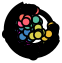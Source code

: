 <?xml version="1.0"?>
<!DOCTYPE ipe SYSTEM "ipe.dtd">
<ipe version="70218">
<ipestyle name="alpha-values">
<opacity name="255" value="1"/>
</ipestyle>
<ipestyle name="paper-size">
<layout paper="1000 1000" origin="0 0" frame="1000 1000"/>
</ipestyle>
<ipestyle name="marks">
<symbol name="mark/disk(sx)" transformations="translations">
<path fill="sym-stroke">
0.6 0 0 0.6 0 0 e
</path>
</symbol>
<symbol name="mark/fdisk(sfx)" transformations="translations">
<group>
<path fill="sym-fill">
0.5 0 0 0.5 0 0 e
</path>
<path fill="sym-stroke" fillrule="eofill">
0.6 0 0 0.6 0 0 e
0.4 0 0 0.4 0 0 e
</path>
</group>
</symbol>
</ipestyle>
<page>
<layer name="alpha"/>
<path layer="alpha" stroke="0" pen="2" opacity="255" stroke-opacity="opaque">
6.69961 0 0 6.69961 0 0 e
</path>
<path stroke="0" pen="2" opacity="255" stroke-opacity="opaque">
-9.54687 -1.71457 m
-10.039 -1.80296 l
</path>
<path stroke="0" pen="2" opacity="255" stroke-opacity="opaque">
-9.54687 -1.71457 m
-10.039 -1.80296 l
</path>
<path stroke="0" pen="2" opacity="255" stroke-opacity="opaque">
-9.54687 -1.71457 m
-10.039 -1.80296 l
</path>
<path stroke="0" pen="2" opacity="255" stroke-opacity="opaque">
-2.37333 6.58497 m
6.99961 0 0 6.99961 0 0 -2.90116 6.37007 a
</path>
<path stroke="0" pen="2" opacity="255" stroke-opacity="opaque">
-2.27161 6.30274 m
-2.37333 6.58497 l
</path>
<path stroke="0" pen="2" opacity="255" stroke-opacity="opaque">
-2.77681 6.09706 m
-2.90116 6.37007 l
</path>
<path stroke="0" pen="2" opacity="255" stroke-opacity="opaque">
-9.54687 -1.71457 m
-10.039 -1.80296 l
</path>
<path stroke="0" pen="2" opacity="255" stroke-opacity="opaque">
-9.54687 -1.71457 m
-10.039 -1.80296 l
</path>
<path stroke="0" pen="2" opacity="255" stroke-opacity="opaque">
-9.54687 -1.71457 m
-10.039 -1.80296 l
</path>
<path stroke="0" pen="2" opacity="255" stroke-opacity="opaque">
-9.54687 -1.71457 m
-10.039 -1.80296 l
</path>
<path stroke="0" pen="2" opacity="255" stroke-opacity="opaque">
-0.804587 6.95321 m
6.99961 0 0 6.99961 0 0 -1.82357 6.75789 a
</path>
<path stroke="0" pen="2" opacity="255" stroke-opacity="opaque">
-1.74542 6.46825 m
-1.82357 6.75789 l
</path>
<path stroke="0" pen="2" opacity="255" stroke-opacity="opaque">
-0.770103 6.6552 m
-0.804587 6.95321 l
</path>
<path stroke="0" pen="2" opacity="255" stroke-opacity="opaque">
-9.54687 -1.71457 m
-10.039 -1.80296 l
</path>
<path stroke="0" pen="2" opacity="255" stroke-opacity="opaque">
0.757669 7.26018 m
7.29961 0 0 7.29961 0 0 -1.37418 7.1691 a
</path>
<path stroke="0" pen="2" opacity="255" stroke-opacity="opaque">
0.695391 6.66342 m
0.757669 7.26018 l
</path>
<path stroke="0" pen="2" opacity="255" stroke-opacity="opaque">
-1.3177 6.87446 m
-1.37418 7.1691 l
</path>
<path stroke="0" pen="2" opacity="255" stroke-opacity="opaque">
-9.54687 -1.71457 m
-10.039 -1.80296 l
</path>
<path stroke="0" pen="2" opacity="255" stroke-opacity="opaque">
-0.324408 7.59268 m
7.59961 0 0 7.59961 0 0 -2.86568 7.0386 a
</path>
<path stroke="0" pen="2" opacity="255" stroke-opacity="opaque">
-2.63943 6.4829 m
-2.86568 7.0386 l
</path>
<path stroke="0" pen="2" opacity="255" stroke-opacity="opaque">
-0.311602 7.29296 m
-0.324408 7.59268 l
</path>
<path stroke="0" pen="2" opacity="255" stroke-opacity="opaque">
-9.54687 -1.71457 m
-10.039 -1.80296 l
</path>
<path stroke="0" pen="2" opacity="255" stroke-opacity="opaque">
-1.68283 7.71828 m
7.89961 0 0 7.89961 0 0 -3.83823 6.90448 a
</path>
<path stroke="0" pen="2" opacity="255" stroke-opacity="opaque">
-3.25518 5.85565 m
-3.83823 6.90448 l
</path>
<path stroke="0" pen="2" opacity="255" stroke-opacity="opaque">
-1.61893 7.42517 m
-1.68283 7.71828 l
</path>
<path stroke="0" pen="2" opacity="255" stroke-opacity="opaque">
-9.54687 -1.71457 m
-10.039 -1.80296 l
</path>
<path stroke="0" pen="2" opacity="255" stroke-opacity="opaque">
-9.54687 -1.71457 m
-10.039 -1.80296 l
</path>
<path stroke="0" pen="2" opacity="255" stroke-opacity="opaque">
-9.54687 -1.71457 m
-10.039 -1.80296 l
</path>
<path stroke="0" pen="2" opacity="255" stroke-opacity="opaque">
-9.54687 -1.71457 m
-10.039 -1.80296 l
</path>
<path stroke="0" pen="2" opacity="255" stroke-opacity="opaque">
-9.54687 -1.71457 m
-10.039 -1.80296 l
</path>
<path stroke="0" pen="2" opacity="255" stroke-opacity="opaque">
6.82635 -1.54776 m
6.99961 0 0 6.99961 0 0 6.95838 -0.758613 a
</path>
<path stroke="0" pen="2" opacity="255" stroke-opacity="opaque">
6.53377 -1.48142 m
6.82635 -1.54776 l
</path>
<path stroke="0" pen="2" opacity="255" stroke-opacity="opaque">
6.66015 -0.726099 m
6.95838 -0.758613 l
</path>
<path stroke="0" pen="2" opacity="255" stroke-opacity="opaque">
-9.54687 -1.71457 m
-10.039 -1.80296 l
</path>
<path stroke="0" pen="2" opacity="255" stroke-opacity="opaque">
7.19953 -1.20458 m
7.29961 0 0 7.29961 0 0 7.29772 0.165936 a
</path>
<path stroke="0" pen="2" opacity="255" stroke-opacity="opaque">
6.69788 0.152297 m
7.29772 0.165936 l
</path>
<path stroke="0" pen="2" opacity="255" stroke-opacity="opaque">
6.90365 -1.15507 m
7.19953 -1.20458 l
</path>
<path stroke="0" pen="2" opacity="255" stroke-opacity="opaque">
-9.54687 -1.71457 m
-10.039 -1.80296 l
</path>
<path stroke="0" pen="2" opacity="255" stroke-opacity="opaque">
7.58018 -0.543075 m
7.59961 0 0 7.59961 0 0 7.45688 1.46597 a
</path>
<path stroke="0" pen="2" opacity="255" stroke-opacity="opaque">
6.57378 1.29236 m
7.45688 1.46597 l
</path>
<path stroke="0" pen="2" opacity="255" stroke-opacity="opaque">
7.28095 -0.521637 m
7.58018 -0.543075 l
</path>
<path stroke="0" pen="2" opacity="255" stroke-opacity="opaque">
-9.54687 -1.71457 m
-10.039 -1.80296 l
</path>
<path stroke="0" pen="2" opacity="255" stroke-opacity="opaque">
-9.54687 -1.71457 m
-10.039 -1.80296 l
</path>
<path stroke="0" pen="2" opacity="255" stroke-opacity="opaque">
-9.54687 -1.71457 m
-10.039 -1.80296 l
</path>
<path stroke="0" pen="2" opacity="255" stroke-opacity="opaque">
-9.54687 -1.71457 m
-10.039 -1.80296 l
</path>
<path stroke="0" pen="2" opacity="255" stroke-opacity="opaque">
1.93461 -6.72695 m
6.99961 0 0 6.99961 0 0 3.10402 -6.27372 a
</path>
<path stroke="0" pen="2" opacity="255" stroke-opacity="opaque">
2.97099 -6.00483 m
3.10402 -6.27372 l
</path>
<path stroke="0" pen="2" opacity="255" stroke-opacity="opaque">
1.85169 -6.43864 m
1.93461 -6.72695 l
</path>
<path stroke="0" pen="2" opacity="255" stroke-opacity="opaque">
-9.54687 -1.71457 m
-10.039 -1.80296 l
</path>
<path stroke="0" pen="2" opacity="255" stroke-opacity="opaque">
2.6379 -6.80631 m
7.29961 0 0 7.29961 0 0 4.20769 -5.96487 a
</path>
<path stroke="0" pen="2" opacity="255" stroke-opacity="opaque">
3.86183 -5.47458 m
4.20769 -5.96487 l
</path>
<path stroke="0" pen="2" opacity="255" stroke-opacity="opaque">
2.52949 -6.52658 m
2.6379 -6.80631 l
</path>
<path stroke="0" pen="2" opacity="255" stroke-opacity="opaque">
-9.54687 -1.71457 m
-10.039 -1.80296 l
</path>
<path stroke="0" pen="2" opacity="255" stroke-opacity="opaque">
-9.54687 -1.71457 m
-10.039 -1.80296 l
</path>
<path stroke="0" pen="2" opacity="255" stroke-opacity="opaque">
-9.54687 -1.71457 m
-10.039 -1.80296 l
</path>
<path stroke="0" pen="2" opacity="255" stroke-opacity="opaque">
6.30303 -3.04407 m
6.99961 0 0 6.99961 0 0 6.62521 -2.25858 a
</path>
<path stroke="0" pen="2" opacity="255" stroke-opacity="opaque">
6.34125 -2.16178 m
6.62521 -2.25858 l
</path>
<path stroke="0" pen="2" opacity="255" stroke-opacity="opaque">
6.03288 -2.91361 m
6.30303 -3.04407 l
</path>
<path stroke="0" pen="2" opacity="255" stroke-opacity="opaque">
-9.54687 -1.71457 m
-10.039 -1.80296 l
</path>
<path stroke="0" pen="2" opacity="255" stroke-opacity="opaque">
-9.54687 -1.71457 m
-10.039 -1.80296 l
</path>
<path stroke="0" pen="2" opacity="255" stroke-opacity="opaque">
6.02142 -4.12635 m
7.29961 0 0 7.29961 0 0 6.7536 -2.77006 a
</path>
<path stroke="0" pen="2" opacity="255" stroke-opacity="opaque">
6.47604 -2.65621 m
6.7536 -2.77006 l
</path>
<path stroke="0" pen="2" opacity="255" stroke-opacity="opaque">
5.52648 -3.78718 m
6.02142 -4.12635 l
</path>
<path stroke="0" pen="2" opacity="255" stroke-opacity="opaque">
-9.54687 -1.71457 m
-10.039 -1.80296 l
</path>
<path stroke="0" pen="2" opacity="255" stroke-opacity="opaque">
-9.54687 -1.71457 m
-10.039 -1.80296 l
</path>
<path stroke="0" pen="2" opacity="255" stroke-opacity="opaque">
5.45094 -5.29541 m
7.59961 0 0 7.59961 0 0 6.6874 -3.6101 a
</path>
<path stroke="0" pen="2" opacity="255" stroke-opacity="opaque">
6.42341 -3.46758 m
6.6874 -3.6101 l
</path>
<path stroke="0" pen="2" opacity="255" stroke-opacity="opaque">
4.8054 -4.66829 m
5.45094 -5.29541 l
</path>
<path stroke="0" pen="2" opacity="255" stroke-opacity="opaque">
-9.54687 -1.71457 m
-10.039 -1.80296 l
</path>
<path stroke="0" pen="2" opacity="255" stroke-opacity="opaque">
3.73201 -6.96247 m
7.89961 0 0 7.89961 0 0 6.36927 -4.67293 a
</path>
<path stroke="0" pen="2" opacity="255" stroke-opacity="opaque">
3.44855 -6.43365 m
3.73201 -6.96247 l
</path>
<path stroke="0" pen="2" opacity="255" stroke-opacity="opaque">
6.12739 -4.49546 m
6.36927 -4.67293 l
</path>
<path stroke="0" pen="2" opacity="255" stroke-opacity="opaque">
-9.54687 -1.71457 m
-10.039 -1.80296 l
</path>
<path stroke="0" pen="2" opacity="255" stroke-opacity="opaque">
5.37542 -6.1918 m
8.19961 0 0 8.19961 0 0 8.18421 0.502304 a
</path>
<path stroke="0" pen="2" opacity="255" stroke-opacity="opaque">
7.58534 0.465549 m
8.18421 0.502304 l
</path>
<path stroke="0" pen="2" opacity="255" stroke-opacity="opaque">
5.17875 -5.96526 m
5.37542 -6.1918 l
</path>
<path stroke="0" pen="2" opacity="255" stroke-opacity="opaque">
-9.54687 -1.71457 m
-10.039 -1.80296 l
</path>
<path stroke="0" pen="2" opacity="255" stroke-opacity="opaque">
-9.54687 -1.71457 m
-10.039 -1.80296 l
</path>
<path stroke="0" pen="2" opacity="255" stroke-opacity="opaque">
-9.54687 -1.71457 m
-10.039 -1.80296 l
</path>
<path stroke="0" pen="2" opacity="255" stroke-opacity="opaque">
-6.27472 3.10201 m
6.99961 0 0 6.99961 0 0 -6.55309 2.46 a
</path>
<path stroke="0" pen="2" opacity="255" stroke-opacity="opaque">
-6.00579 2.96906 m
-6.27472 3.10201 l
</path>
<path stroke="0" pen="2" opacity="255" stroke-opacity="opaque">
-6.27222 2.35457 m
-6.55309 2.46 l
</path>
<path stroke="0" pen="2" opacity="255" stroke-opacity="opaque">
-9.54687 -1.71457 m
-10.039 -1.80296 l
</path>
<path stroke="0" pen="2" opacity="255" stroke-opacity="opaque">
-9.54687 -1.71457 m
-10.039 -1.80296 l
</path>
<path stroke="0" pen="2" opacity="255" stroke-opacity="opaque">
-9.54687 -1.71457 m
-10.039 -1.80296 l
</path>
<path stroke="0" pen="2" opacity="255" stroke-opacity="opaque">
-3.86698 5.83447 m
6.99961 0 0 6.99961 0 0 -4.33221 5.49787 a
</path>
<path stroke="0" pen="2" opacity="255" stroke-opacity="opaque">
-4.14653 5.26223 m
-4.33221 5.49787 l
</path>
<path stroke="0" pen="2" opacity="255" stroke-opacity="opaque">
-3.70124 5.58441 m
-3.86698 5.83447 l
</path>
<path stroke="0" pen="2" opacity="255" stroke-opacity="opaque">
-9.54687 -1.71457 m
-10.039 -1.80296 l
</path>
<path stroke="0" pen="2" opacity="255" stroke-opacity="opaque">
-9.54687 -1.71457 m
-10.039 -1.80296 l
</path>
<path stroke="0" pen="2" opacity="255" stroke-opacity="opaque">
-9.54687 -1.71457 m
-10.039 -1.80296 l
</path>
<path stroke="0" pen="2" opacity="255" stroke-opacity="opaque">
-9.54687 -1.71457 m
-10.039 -1.80296 l
</path>
<path stroke="0" pen="2" opacity="255" stroke-opacity="opaque">
-4.79344 5.10073 m
6.99961 0 0 6.99961 0 0 -5.22601 4.65654 a
</path>
<path stroke="0" pen="2" opacity="255" stroke-opacity="opaque">
-4.588 4.88212 m
-4.79344 5.10073 l
</path>
<path stroke="0" pen="2" opacity="255" stroke-opacity="opaque">
-5.00202 4.45696 m
-5.22601 4.65654 l
</path>
<path stroke="0" pen="2" opacity="255" stroke-opacity="opaque">
-9.54687 -1.71457 m
-10.039 -1.80296 l
</path>
<path stroke="0" pen="2" opacity="255" stroke-opacity="opaque">
-9.54687 -1.71457 m
-10.039 -1.80296 l
</path>
<path stroke="0" pen="2" opacity="255" stroke-opacity="opaque">
-5.22957 5.09273 m
7.29961 0 0 7.29961 0 0 -5.85824 4.35492 a
</path>
<path stroke="0" pen="2" opacity="255" stroke-opacity="opaque">
-5.01465 4.88343 m
-5.22957 5.09273 l
</path>
<path stroke="0" pen="2" opacity="255" stroke-opacity="opaque">
-5.37671 3.99696 m
-5.85824 4.35492 l
</path>
<path stroke="0" pen="2" opacity="255" stroke-opacity="opaque">
-9.54687 -1.71457 m
-10.039 -1.80296 l
</path>
<path stroke="0" pen="2" opacity="255" stroke-opacity="opaque">
-5.78451 4.92884 m
7.59961 0 0 7.59961 0 0 -6.48175 3.9675 a
</path>
<path stroke="0" pen="2" opacity="255" stroke-opacity="opaque">
-5.71413 3.49764 m
-6.48175 3.9675 l
</path>
<path stroke="0" pen="2" opacity="255" stroke-opacity="opaque">
-5.55616 4.73427 m
-5.78451 4.92884 l
</path>
<path stroke="0" pen="2" opacity="255" stroke-opacity="opaque">
-9.54687 -1.71457 m
-10.039 -1.80296 l
</path>
<path stroke="0" pen="2" opacity="255" stroke-opacity="opaque">
-4.63061 6.4001 m
7.89961 0 0 7.89961 0 0 -6.39479 4.63795 a
</path>
<path stroke="0" pen="2" opacity="255" stroke-opacity="opaque">
-4.10305 5.67094 m
-4.63061 6.4001 l
</path>
<path stroke="0" pen="2" opacity="255" stroke-opacity="opaque">
-6.15194 4.46181 m
-6.39479 4.63795 l
</path>
<path stroke="0" pen="2" opacity="255" stroke-opacity="opaque">
-9.54687 -1.71457 m
-10.039 -1.80296 l
</path>
<path stroke="0" pen="2" opacity="255" stroke-opacity="opaque">
-5.79468 5.80132 m
8.19961 0 0 8.19961 0 0 -7.52289 3.26185 a
</path>
<path stroke="0" pen="2" opacity="255" stroke-opacity="opaque">
-6.42193 2.78449 m
-7.52289 3.26185 l
</path>
<path stroke="0" pen="2" opacity="255" stroke-opacity="opaque">
-5.58266 5.58907 m
-5.79468 5.80132 l
</path>
<path stroke="0" pen="2" opacity="255" stroke-opacity="opaque">
-9.54687 -1.71457 m
-10.039 -1.80296 l
</path>
<path stroke="0" pen="2" opacity="255" stroke-opacity="opaque">
-9.54687 -1.71457 m
-10.039 -1.80296 l
</path>
<path stroke="0" pen="2" opacity="255" stroke-opacity="opaque">
-9.54687 -1.71457 m
-10.039 -1.80296 l
</path>
<path stroke="0" pen="2" opacity="255" stroke-opacity="opaque">
-6.77866 1.74478 m
6.99961 0 0 6.99961 0 0 -6.92401 -1.02594 a
</path>
<path stroke="0" pen="2" opacity="255" stroke-opacity="opaque">
-6.62725 -0.981973 m
-6.92401 -1.02594 l
</path>
<path stroke="0" pen="2" opacity="255" stroke-opacity="opaque">
-6.48813 1.67 m
-6.77866 1.74478 l
</path>
<path stroke="0" pen="2" opacity="255" stroke-opacity="opaque">
-9.54687 -1.71457 m
-10.039 -1.80296 l
</path>
<path stroke="0" pen="2" opacity="255" stroke-opacity="opaque">
-7.02678 4.78202 m
8.49961 0 0 8.49961 0 0 -8.48794 0.445274 a
</path>
<path stroke="0" pen="2" opacity="255" stroke-opacity="opaque">
-6.77876 4.61324 m
-7.02678 4.78202 l
</path>
<path stroke="0" pen="2" opacity="255" stroke-opacity="opaque">
-6.99 0.366693 m
-8.48794 0.445274 l
</path>
<path stroke="0" pen="2" opacity="255" stroke-opacity="opaque">
-9.54687 -1.71457 m
-10.039 -1.80296 l
</path>
<path stroke="0" pen="2" opacity="255" stroke-opacity="opaque">
-9.54687 -1.71457 m
-10.039 -1.80296 l
</path>
<path stroke="0" pen="2" opacity="255" stroke-opacity="opaque">
-9.54687 -1.71457 m
-10.039 -1.80296 l
</path>
<path stroke="0" pen="2" opacity="255" stroke-opacity="opaque">
-6.63058 -2.24276 m
6.99961 0 0 6.99961 0 0 -6.48496 -2.63436 a
</path>
<path stroke="0" pen="2" opacity="255" stroke-opacity="opaque">
-6.20702 -2.52145 m
-6.48496 -2.63436 l
</path>
<path stroke="0" pen="2" opacity="255" stroke-opacity="opaque">
-6.3464 -2.14663 m
-6.63058 -2.24276 l
</path>
<path stroke="0" pen="2" opacity="255" stroke-opacity="opaque">
-9.54687 -1.71457 m
-10.039 -1.80296 l
</path>
<path stroke="0" pen="2" opacity="255" stroke-opacity="opaque">
-9.54687 -1.71457 m
-10.039 -1.80296 l
</path>
<path stroke="0" pen="2" opacity="255" stroke-opacity="opaque">
-7.04198 -1.92221 m
7.29961 0 0 7.29961 0 0 -6.84188 -2.54421 a
</path>
<path stroke="0" pen="2" opacity="255" stroke-opacity="opaque">
-6.56069 -2.43964 m
-6.84188 -2.54421 l
</path>
<path stroke="0" pen="2" opacity="255" stroke-opacity="opaque">
-6.46315 -1.76421 m
-7.04198 -1.92221 l
</path>
<path stroke="0" pen="2" opacity="255" stroke-opacity="opaque">
-9.54687 -1.71457 m
-10.039 -1.80296 l
</path>
<path stroke="0" pen="2" opacity="255" stroke-opacity="opaque">
-9.54687 -1.71457 m
-10.039 -1.80296 l
</path>
<path stroke="0" pen="2" opacity="255" stroke-opacity="opaque">
-7.43771 -1.56031 m
7.59961 0 0 7.59961 0 0 -7.23448 -2.32732 a
</path>
<path stroke="0" pen="2" opacity="255" stroke-opacity="opaque">
-6.94889 -2.23545 m
-7.23448 -2.32732 l
</path>
<path stroke="0" pen="2" opacity="255" stroke-opacity="opaque">
-6.55688 -1.37553 m
-7.43771 -1.56031 l
</path>
<path stroke="0" pen="2" opacity="255" stroke-opacity="opaque">
-9.54687 -1.71457 m
-10.039 -1.80296 l
</path>
<path stroke="0" pen="2" opacity="255" stroke-opacity="opaque">
-9.54687 -1.71457 m
-10.039 -1.80296 l
</path>
<path stroke="0" pen="2" opacity="255" stroke-opacity="opaque">
-9.54687 -1.71457 m
-10.039 -1.80296 l
</path>
<path stroke="0" pen="2" opacity="255" stroke-opacity="opaque">
-5.6778 -4.09354 m
6.99961 0 0 6.99961 0 0 -5.42345 -4.42501 a
</path>
<path stroke="0" pen="2" opacity="255" stroke-opacity="opaque">
-5.19101 -4.23535 m
-5.42345 -4.42501 l
</path>
<path stroke="0" pen="2" opacity="255" stroke-opacity="opaque">
-5.43446 -3.91809 m
-5.6778 -4.09354 l
</path>
<path stroke="0" pen="2" opacity="255" stroke-opacity="opaque">
-9.54687 -1.71457 m
-10.039 -1.80296 l
</path>
<path stroke="0" pen="2" opacity="255" stroke-opacity="opaque">
-9.54687 -1.71457 m
-10.039 -1.80296 l
</path>
<path stroke="0" pen="2" opacity="255" stroke-opacity="opaque">
-9.54687 -1.71457 m
-10.039 -1.80296 l
</path>
<path stroke="0" pen="2" opacity="255" stroke-opacity="opaque">
-6.12499 -3.38808 m
6.99961 0 0 6.99961 0 0 -5.91193 -3.74749 a
</path>
<path stroke="0" pen="2" opacity="255" stroke-opacity="opaque">
-5.65854 -3.58687 m
-5.91193 -3.74749 l
</path>
<path stroke="0" pen="2" opacity="255" stroke-opacity="opaque">
-5.86247 -3.24287 m
-6.12499 -3.38808 l
</path>
<path stroke="0" pen="2" opacity="255" stroke-opacity="opaque">
-9.54687 -1.71457 m
-10.039 -1.80296 l
</path>
<path stroke="0" pen="2" opacity="255" stroke-opacity="opaque">
-9.54687 -1.71457 m
-10.039 -1.80296 l
</path>
<path stroke="0" pen="2" opacity="255" stroke-opacity="opaque">
-6.58694 -3.14588 m
7.29961 0 0 7.29961 0 0 -6.2792 -3.72235 a
</path>
<path stroke="0" pen="2" opacity="255" stroke-opacity="opaque">
-6.02114 -3.56937 m
-6.2792 -3.72235 l
</path>
<path stroke="0" pen="2" opacity="255" stroke-opacity="opaque">
-6.04552 -2.8873 m
-6.58694 -3.14588 l
</path>
<path stroke="0" pen="2" opacity="255" stroke-opacity="opaque">
-9.54687 -1.71457 m
-10.039 -1.80296 l
</path>
<path stroke="0" pen="2" opacity="255" stroke-opacity="opaque">
-6.70418 -3.57884 m
7.59961 0 0 7.59961 0 0 -6.02911 -4.62644 a
</path>
<path stroke="0" pen="2" opacity="255" stroke-opacity="opaque">
-5.5531 -4.26117 m
-6.02911 -4.62644 l
</path>
<path stroke="0" pen="2" opacity="255" stroke-opacity="opaque">
-6.43952 -3.43756 m
-6.70418 -3.57884 l
</path>
<path stroke="0" pen="2" opacity="255" stroke-opacity="opaque">
-9.54687 -1.71457 m
-10.039 -1.80296 l
</path>
<path stroke="0" pen="2" opacity="255" stroke-opacity="opaque">
-7.6361 -2.02331 m
7.89961 0 0 7.89961 0 0 -6.64033 -4.279 a
</path>
<path stroke="0" pen="2" opacity="255" stroke-opacity="opaque">
-7.34611 -1.94647 m
-7.6361 -2.02331 l
</path>
<path stroke="0" pen="2" opacity="255" stroke-opacity="opaque">
-6.38815 -4.1165 m
-6.64033 -4.279 l
</path>
<path stroke="0" pen="2" opacity="255" stroke-opacity="opaque">
-9.54687 -1.71457 m
-10.039 -1.80296 l
</path>
<path stroke="0" pen="2" opacity="255" stroke-opacity="opaque">
-9.54687 -1.71457 m
-10.039 -1.80296 l
</path>
<path stroke="0" pen="2" opacity="255" stroke-opacity="opaque">
-9.54687 -1.71457 m
-10.039 -1.80296 l
</path>
<path stroke="0" pen="2" opacity="255" stroke-opacity="opaque">
-5.1498 -4.74068 m
6.99961 0 0 6.99961 0 0 -4.85776 -5.03952 a
</path>
<path stroke="0" pen="2" opacity="255" stroke-opacity="opaque">
-4.92908 -4.5375 m
-5.1498 -4.74068 l
</path>
<path stroke="0" pen="2" opacity="255" stroke-opacity="opaque">
-4.64955 -4.82353 m
-4.85776 -5.03952 l
</path>
<path stroke="0" pen="2" opacity="255" stroke-opacity="opaque">
-9.54687 -1.71457 m
-10.039 -1.80296 l
</path>
<path stroke="0" pen="2" opacity="255" stroke-opacity="opaque">
-9.54687 -1.71457 m
-10.039 -1.80296 l
</path>
<path stroke="0" pen="2" opacity="255" stroke-opacity="opaque">
-9.54687 -1.71457 m
-10.039 -1.80296 l
</path>
<path stroke="0" pen="2" opacity="255" stroke-opacity="opaque">
-9.54687 -1.71457 m
-10.039 -1.80296 l
</path>
<path stroke="0" pen="2" opacity="255" stroke-opacity="opaque">
-3.52743 -6.04581 m
6.99961 0 0 6.99961 0 0 -3.16027 -6.24558 a
</path>
<path stroke="0" pen="2" opacity="255" stroke-opacity="opaque">
-3.02482 -5.9779 m
-3.16027 -6.24558 l
</path>
<path stroke="0" pen="2" opacity="255" stroke-opacity="opaque">
-3.37625 -5.78669 m
-3.52743 -6.04581 l
</path>
<path stroke="0" pen="2" opacity="255" stroke-opacity="opaque">
-9.54687 -1.71457 m
-10.039 -1.80296 l
</path>
<path stroke="0" pen="2" opacity="255" stroke-opacity="opaque">
-4.04838 -6.07412 m
7.29961 0 0 7.29961 0 0 -3.48872 -6.41195 a
</path>
<path stroke="0" pen="2" opacity="255" stroke-opacity="opaque">
-3.71562 -5.57485 m
-4.04838 -6.07412 l
</path>
<path stroke="0" pen="2" opacity="255" stroke-opacity="opaque">
-3.34534 -6.14843 m
-3.48872 -6.41195 l
</path>
<path stroke="0" pen="2" opacity="255" stroke-opacity="opaque">
-9.54687 -1.71457 m
-10.039 -1.80296 l
</path>
<path stroke="0" pen="2" opacity="255" stroke-opacity="opaque">
-9.54687 -1.71457 m
-10.039 -1.80296 l
</path>
<path stroke="0" pen="2" opacity="255" stroke-opacity="opaque">
-9.54687 -1.71457 m
-10.039 -1.80296 l
</path>
<path stroke="0" pen="2" opacity="255" stroke-opacity="opaque">
-4.54836 -5.32043 m
6.99961 0 0 6.99961 0 0 -4.22272 -5.5824 a
</path>
<path stroke="0" pen="2" opacity="255" stroke-opacity="opaque">
-4.35342 -5.0924 m
-4.54836 -5.32043 l
</path>
<path stroke="0" pen="2" opacity="255" stroke-opacity="opaque">
-4.04173 -5.34314 m
-4.22272 -5.5824 l
</path>
<path stroke="0" pen="2" opacity="255" stroke-opacity="opaque">
-9.54687 -1.71457 m
-10.039 -1.80296 l
</path>
<path stroke="0" pen="2" opacity="255" stroke-opacity="opaque">
-4.76359 -5.92135 m
7.59961 0 0 7.59961 0 0 -3.92737 -6.50614 a
</path>
<path stroke="0" pen="2" opacity="255" stroke-opacity="opaque">
-3.77233 -6.2493 m
-3.92737 -6.50614 l
</path>
<path stroke="0" pen="2" opacity="255" stroke-opacity="opaque">
-4.38749 -5.45385 m
-4.76359 -5.92135 l
</path>
<path stroke="0" pen="2" opacity="255" stroke-opacity="opaque">
-9.54687 -1.71457 m
-10.039 -1.80296 l
</path>
<path stroke="0" pen="2" opacity="255" stroke-opacity="opaque">
-5.64967 -5.52132 m
7.89961 0 0 7.89961 0 0 -4.52723 -6.47364 a
</path>
<path stroke="0" pen="2" opacity="255" stroke-opacity="opaque">
-5.00601 -4.89228 m
-5.64967 -5.52132 l
</path>
<path stroke="0" pen="2" opacity="255" stroke-opacity="opaque">
-4.3553 -6.22779 m
-4.52723 -6.47364 l
</path>
<path stroke="0" pen="2" opacity="255" stroke-opacity="opaque">
-9.54687 -1.71457 m
-10.039 -1.80296 l
</path>
<path stroke="0" pen="2" opacity="255" stroke-opacity="opaque">
-9.54687 -1.71457 m
-10.039 -1.80296 l
</path>
<path stroke="0" pen="2" opacity="255" stroke-opacity="opaque">
-5.30477 -6.25244 m
8.19961 0 0 8.19961 0 0 -3.25874 -7.52424 a
</path>
<path stroke="0" pen="2" opacity="255" stroke-opacity="opaque">
-5.11068 -6.02368 m
-5.30477 -6.25244 l
</path>
<path stroke="0" pen="2" opacity="255" stroke-opacity="opaque">
-2.6626 -6.14779 m
-3.25874 -7.52424 l
</path>
<path stroke="0" pen="2" opacity="255" stroke-opacity="opaque">
-9.54687 -1.71457 m
-10.039 -1.80296 l
</path>
<path stroke="0" pen="2" opacity="255" stroke-opacity="opaque">
-7.77566 -3.43255 m
8.49961 0 0 8.49961 0 0 -4.48709 -7.21868 a
</path>
<path stroke="0" pen="2" opacity="255" stroke-opacity="opaque">
-7.22677 -3.19025 m
-7.77566 -3.43255 l
</path>
<path stroke="0" pen="2" opacity="255" stroke-opacity="opaque">
-4.32872 -6.96389 m
-4.48709 -7.21868 l
</path>
<path stroke="0" pen="2" opacity="255" stroke-opacity="opaque">
-9.54687 -1.71457 m
-10.039 -1.80296 l
</path>
<path stroke="0" pen="2" opacity="255" stroke-opacity="opaque">
-9.54687 -1.71457 m
-10.039 -1.80296 l
</path>
<path stroke="0" pen="2" opacity="255" stroke-opacity="opaque">
-9.54687 -1.71457 m
-10.039 -1.80296 l
</path>
<path stroke="0" pen="2" opacity="255" stroke-opacity="opaque">
-9.54687 -1.71457 m
-10.039 -1.80296 l
</path>
<path stroke="0" pen="2" opacity="255" stroke-opacity="opaque">
-1.18331 -6.89886 m
6.99961 0 0 6.99961 0 0 -0.559793 -6.97719 a
</path>
<path stroke="0" pen="2" opacity="255" stroke-opacity="opaque">
-0.5358 -6.67815 m
-0.559793 -6.97719 l
</path>
<path stroke="0" pen="2" opacity="255" stroke-opacity="opaque">
-1.13259 -6.60318 m
-1.18331 -6.89886 l
</path>
<path stroke="0" pen="2" opacity="255" stroke-opacity="opaque">
-9.54687 -1.71457 m
-10.039 -1.80296 l
</path>
<path stroke="0" pen="2" opacity="255" stroke-opacity="opaque">
-9.54687 -1.71457 m
-10.039 -1.80296 l
</path>
<path stroke="0" pen="2" opacity="255" stroke-opacity="opaque">
-1.8277 -7.06709 m
7.29961 0 0 7.29961 0 0 -0.909822 -7.24269 a
</path>
<path stroke="0" pen="2" opacity="255" stroke-opacity="opaque">
-0.87243 -6.94503 m
-0.909822 -7.24269 l
</path>
<path stroke="0" pen="2" opacity="255" stroke-opacity="opaque">
-1.67747 -6.48621 m
-1.8277 -7.06709 l
</path>
<path stroke="0" pen="2" opacity="255" stroke-opacity="opaque">
-9.54687 -1.71457 m
-10.039 -1.80296 l
</path>
<path stroke="0" pen="2" opacity="255" stroke-opacity="opaque">
-2.47799 -7.18426 m
7.59961 0 0 7.59961 0 0 -1.42794 -7.46425 a
</path>
<path stroke="0" pen="2" opacity="255" stroke-opacity="opaque">
-2.18453 -6.33345 m
-2.47799 -7.18426 l
</path>
<path stroke="0" pen="2" opacity="255" stroke-opacity="opaque">
-1.37157 -7.1696 m
-1.42794 -7.46425 l
</path>
<path stroke="0" pen="2" opacity="255" stroke-opacity="opaque">
-9.54687 -1.71457 m
-10.039 -1.80296 l
</path>
<path stroke="0" pen="2" opacity="255" stroke-opacity="opaque">
-9.54687 -1.71457 m
-10.039 -1.80296 l
</path>
<path stroke="0" pen="2" opacity="255" stroke-opacity="opaque">
-9.54687 -1.71457 m
-10.039 -1.80296 l
</path>
<path stroke="0" pen="2" opacity="255" stroke-opacity="opaque">
0.125316 -6.99849 m
6.99961 0 0 6.99961 0 0 0.948419 -6.93506 a
</path>
<path stroke="0" pen="2" opacity="255" stroke-opacity="opaque">
0.907771 -6.63783 m
0.948419 -6.93506 l
</path>
<path stroke="0" pen="2" opacity="255" stroke-opacity="opaque">
0.119945 -6.69854 m
0.125316 -6.99849 l
</path>
<path stroke="0" pen="2" opacity="255" stroke-opacity="opaque">
-9.54687 -1.71457 m
-10.039 -1.80296 l
</path>
<path stroke="0" pen="2" opacity="255" stroke-opacity="opaque">
-2.03527 -7.63292 m
7.89961 0 0 7.89961 0 0 0.606953 -7.87626 a
</path>
<path stroke="0" pen="2" opacity="255" stroke-opacity="opaque">
-1.95798 -7.34305 m
-2.03527 -7.63292 l
</path>
<path stroke="0" pen="2" opacity="255" stroke-opacity="opaque">
0.537803 -6.97892 m
0.606953 -7.87626 l
</path>
<path stroke="0" pen="2" opacity="255" stroke-opacity="opaque">
-9.54687 -1.71457 m
-10.039 -1.80296 l
</path>
<path stroke="0" pen="2" opacity="255" stroke-opacity="opaque">
-6.64346 -5.77041 m
8.79961 0 0 8.79961 0 0 -0.806985 -8.76253 a
</path>
<path stroke="0" pen="2" opacity="255" stroke-opacity="opaque">
-6.41697 -5.57368 m
-6.64346 -5.77041 l
</path>
<path stroke="0" pen="2" opacity="255" stroke-opacity="opaque">
-0.724449 -7.86632 m
-0.806985 -8.76253 l
</path>
<path stroke="0" pen="2" opacity="255" stroke-opacity="opaque">
-9.54687 -1.71457 m
-10.039 -1.80296 l
</path>
<path stroke="0" pen="2" opacity="255" stroke-opacity="opaque">
-8.62331 2.90541 m
9.09961 0 0 9.09961 0 0 -4.15127 -8.09752 a
</path>
<path stroke="0" pen="2" opacity="255" stroke-opacity="opaque">
-8.05472 2.71384 m
-8.62331 2.90541 l
</path>
<path stroke="0" pen="2" opacity="255" stroke-opacity="opaque">
-4.01441 -7.83056 m
-4.15127 -8.09752 l
</path>
<path stroke="0" pen="2" opacity="255" stroke-opacity="opaque">
-9.54687 -1.71457 m
-10.039 -1.80296 l
</path>
<path stroke="0" pen="2" opacity="255" stroke-opacity="opaque">
-8.70785 -3.53922 m
9.39961 0 0 9.39961 0 0 8.66754 -3.63682 a
</path>
<path stroke="0" pen="2" opacity="255" stroke-opacity="opaque">
7.561 -3.17253 m
8.66754 -3.63682 l
</path>
<path stroke="0" pen="2" opacity="255" stroke-opacity="opaque">
-8.42992 -3.42627 m
-8.70785 -3.53922 l
</path>
<path stroke="0" pen="2" opacity="255" stroke-opacity="opaque">
-9.54687 -1.71457 m
-10.039 -1.80296 l
</path>
<path stroke="0" pen="2" opacity="255" stroke-opacity="opaque">
-3.42617 9.07435 m
9.69961 0 0 9.69961 0 0 -0.0544811 -9.69946 a
</path>
<path stroke="0" pen="2" opacity="255" stroke-opacity="opaque">
-2.79036 7.39038 m
-3.42617 9.07435 l
</path>
<path stroke="0" pen="2" opacity="255" stroke-opacity="opaque">
-0.0527961 -9.39946 m
-0.0544811 -9.69946 l
</path>
<path stroke="0" pen="2" opacity="255" stroke-opacity="opaque">
-9.54687 -1.71457 m
-10.039 -1.80296 l
</path>
<use name="mark/fdisk(sfx)" pos="-3.25518 5.85565" size="normal" fill="1 0.352 0.552"/>
<use name="mark/fdisk(sfx)" pos="-2.27161 6.30274" size="normal" fill="1 0.368 0.486"/>
<use name="mark/fdisk(sfx)" pos="-2.77681 6.09706" size="normal" fill="1 0.376 0.443"/>
<use name="mark/fdisk(sfx)" pos="-2.63943 6.4829" size="normal" fill="0"/>
<use name="mark/fdisk(sfx)" pos="0.695391 6.66342" size="normal" fill="1 0.388 0.388"/>
<use name="mark/fdisk(sfx)" pos="-1.74542 6.46825" size="normal" fill="1 0.431 0.372"/>
<use name="mark/fdisk(sfx)" pos="-0.770103 6.6552" size="normal" fill="1 0.466 0.356"/>
<use name="mark/fdisk(sfx)" pos="-1.3177 6.87446" size="normal" fill="0"/>
<use name="mark/fdisk(sfx)" pos="-0.311602 7.29296" size="normal" fill="0"/>
<use name="mark/fdisk(sfx)" pos="-1.61893 7.42517" size="normal" fill="0"/>
<use name="mark/fdisk(sfx)" pos="-2.79036 7.39038" size="normal" fill="0"/>
<use name="mark/fdisk(sfx)" pos="6.57378 1.29236" size="normal" fill="0.929 0.725 0.176"/>
<use name="mark/fdisk(sfx)" pos="6.69788 0.152297" size="normal" fill="0.917 0.737 0.192"/>
<use name="mark/fdisk(sfx)" pos="6.53377 -1.48142" size="normal" fill="0.909 0.749 0.207"/>
<use name="mark/fdisk(sfx)" pos="6.66015 -0.726099" size="normal" fill="0.898 0.76 0.223"/>
<use name="mark/fdisk(sfx)" pos="6.90365 -1.15507" size="normal" fill="0"/>
<use name="mark/fdisk(sfx)" pos="7.28095 -0.521637" size="normal" fill="0"/>
<use name="mark/fdisk(sfx)" pos="7.58534 0.465549" size="normal" fill="0"/>
<use name="mark/fdisk(sfx)" pos="3.86183 -5.47458" size="normal" fill="0.866 0.792 0.262"/>
<use name="mark/fdisk(sfx)" pos="2.97099 -6.00483" size="normal" fill="0.854 0.803 0.278"/>
<use name="mark/fdisk(sfx)" pos="1.85169 -6.43864" size="normal" fill="0.847 0.815 0.29"/>
<use name="mark/fdisk(sfx)" pos="2.52949 -6.52658" size="normal" fill="0"/>
<use name="mark/fdisk(sfx)" pos="3.44855 -6.43365" size="normal" fill="0"/>
<use name="mark/fdisk(sfx)" pos="6.34125 -2.16178" size="normal" fill="0.819 0.827 0.309"/>
<use name="mark/fdisk(sfx)" pos="6.03288 -2.91361" size="normal" fill="0.796 0.827 0.309"/>
<use name="mark/fdisk(sfx)" pos="6.47604 -2.65621" size="normal" fill="0"/>
<use name="mark/fdisk(sfx)" pos="5.52648 -3.78718" size="normal" fill="0.772 0.827 0.305"/>
<use name="mark/fdisk(sfx)" pos="6.42341 -3.46758" size="normal" fill="0"/>
<use name="mark/fdisk(sfx)" pos="4.8054 -4.66829" size="normal" fill="0.749 0.827 0.305"/>
<use name="mark/fdisk(sfx)" pos="6.12739 -4.49546" size="normal" fill="0"/>
<use name="mark/fdisk(sfx)" pos="5.17875 -5.96526" size="normal" fill="0"/>
<use name="mark/fdisk(sfx)" pos="7.561 -3.17253" size="normal" fill="0"/>
<use name="mark/fdisk(sfx)" pos="-6.00579 2.96906" size="normal" fill="0.313 0.76 0.564"/>
<use name="mark/fdisk(sfx)" pos="-6.27222 2.35457" size="normal" fill="0.317 0.752 0.576"/>
<use name="mark/fdisk(sfx)" pos="-6.42193 2.78449" size="normal" fill="0"/>
<use name="mark/fdisk(sfx)" pos="-4.14653 5.26223" size="normal" fill="0.325 0.729 0.603"/>
<use name="mark/fdisk(sfx)" pos="-3.70124 5.58441" size="normal" fill="0.329 0.721 0.611"/>
<use name="mark/fdisk(sfx)" pos="-4.10305 5.67094" size="normal" fill="0"/>
<use name="mark/fdisk(sfx)" pos="-5.71413 3.49764" size="normal" fill="0.333 0.709 0.623"/>
<use name="mark/fdisk(sfx)" pos="-4.588 4.88212" size="normal" fill="0.337 0.701 0.627"/>
<use name="mark/fdisk(sfx)" pos="-5.00202 4.45696" size="normal" fill="0.337 0.694 0.631"/>
<use name="mark/fdisk(sfx)" pos="-5.01465 4.88343" size="normal" fill="0"/>
<use name="mark/fdisk(sfx)" pos="-5.37671 3.99696" size="normal" fill="0.341 0.686 0.635"/>
<use name="mark/fdisk(sfx)" pos="-5.55616 4.73427" size="normal" fill="0"/>
<use name="mark/fdisk(sfx)" pos="-6.15194 4.46181" size="normal" fill="0"/>
<use name="mark/fdisk(sfx)" pos="-5.58266 5.58907" size="normal" fill="0"/>
<use name="mark/fdisk(sfx)" pos="-6.77876 4.61324" size="normal" fill="0"/>
<use name="mark/fdisk(sfx)" pos="-6.62725 -0.981973" size="normal" fill="0.345 0.658 0.643"/>
<use name="mark/fdisk(sfx)" pos="-6.48813 1.67" size="normal" fill="0.345 0.654 0.647"/>
<use name="mark/fdisk(sfx)" pos="-6.99 0.366693" size="normal" fill="0"/>
<use name="mark/fdisk(sfx)" pos="-8.05472 2.71384" size="normal" fill="0"/>
<use name="mark/fdisk(sfx)" pos="-6.20702 -2.52145" size="normal" fill="0.301 0.58 0.67"/>
<use name="mark/fdisk(sfx)" pos="-6.3464 -2.14663" size="normal" fill="0.298 0.572 0.678"/>
<use name="mark/fdisk(sfx)" pos="-6.56069 -2.43964" size="normal" fill="0"/>
<use name="mark/fdisk(sfx)" pos="-6.46315 -1.76421" size="normal" fill="0.29 0.564 0.682"/>
<use name="mark/fdisk(sfx)" pos="-6.94889 -2.23545" size="normal" fill="0"/>
<use name="mark/fdisk(sfx)" pos="-6.55688 -1.37553" size="normal" fill="0.286 0.56 0.69"/>
<use name="mark/fdisk(sfx)" pos="-7.34611 -1.94647" size="normal" fill="0"/>
<use name="mark/fdisk(sfx)" pos="-5.19101 -4.23535" size="normal" fill="0.274 0.545 0.705"/>
<use name="mark/fdisk(sfx)" pos="-5.43446 -3.91809" size="normal" fill="0.266 0.537 0.713"/>
<use name="mark/fdisk(sfx)" pos="-5.5531 -4.26117" size="normal" fill="0"/>
<use name="mark/fdisk(sfx)" pos="-5.65854 -3.58687" size="normal" fill="0.258 0.533 0.729"/>
<use name="mark/fdisk(sfx)" pos="-5.86247 -3.24287" size="normal" fill="0.247 0.525 0.745"/>
<use name="mark/fdisk(sfx)" pos="-6.02114 -3.56937" size="normal" fill="0"/>
<use name="mark/fdisk(sfx)" pos="-6.04552 -2.8873" size="normal" fill="0.235 0.513 0.764"/>
<use name="mark/fdisk(sfx)" pos="-6.43952 -3.43756" size="normal" fill="0"/>
<use name="mark/fdisk(sfx)" pos="-6.38815 -4.1165" size="normal" fill="0"/>
<use name="mark/fdisk(sfx)" pos="-7.22677 -3.19025" size="normal" fill="0"/>
<use name="mark/fdisk(sfx)" pos="-4.92908 -4.5375" size="normal" fill="0.105 0.462 0.945"/>
<use name="mark/fdisk(sfx)" pos="-4.64955 -4.82353" size="normal" fill="0.105 0.435 1"/>
<use name="mark/fdisk(sfx)" pos="-5.00601 -4.89228" size="normal" fill="0"/>
<use name="mark/fdisk(sfx)" pos="-3.71562 -5.57485" size="normal" fill="0.298 0.36 1"/>
<use name="mark/fdisk(sfx)" pos="-3.02482 -5.9779" size="normal" fill="0.392 0.321 1"/>
<use name="mark/fdisk(sfx)" pos="-3.37625 -5.78669" size="normal" fill="0.478 0.305 1"/>
<use name="mark/fdisk(sfx)" pos="-3.34534 -6.14843" size="normal" fill="0"/>
<use name="mark/fdisk(sfx)" pos="-3.77233 -6.2493" size="normal" fill="0"/>
<use name="mark/fdisk(sfx)" pos="-4.35342 -5.0924" size="normal" fill="0.541 0.29 1"/>
<use name="mark/fdisk(sfx)" pos="-4.04173 -5.34314" size="normal" fill="0.596 0.27 1"/>
<use name="mark/fdisk(sfx)" pos="-4.38749 -5.45385" size="normal" fill="0"/>
<use name="mark/fdisk(sfx)" pos="-4.3553 -6.22779" size="normal" fill="0"/>
<use name="mark/fdisk(sfx)" pos="-5.11068 -6.02368" size="normal" fill="0"/>
<use name="mark/fdisk(sfx)" pos="-2.6626 -6.14779" size="normal" fill="0.717 0.219 1"/>
<use name="mark/fdisk(sfx)" pos="-4.32872 -6.96389" size="normal" fill="0"/>
<use name="mark/fdisk(sfx)" pos="-6.41697 -5.57368" size="normal" fill="0"/>
<use name="mark/fdisk(sfx)" pos="-2.18453 -6.33345" size="normal" fill="0.913 0.117 0.945"/>
<use name="mark/fdisk(sfx)" pos="-0.5358 -6.67815" size="normal" fill="0.925 0.141 0.925"/>
<use name="mark/fdisk(sfx)" pos="-1.13259 -6.60318" size="normal" fill="0.945 0.117 0.917"/>
<use name="mark/fdisk(sfx)" pos="-0.87243 -6.94503" size="normal" fill="0"/>
<use name="mark/fdisk(sfx)" pos="-1.67747 -6.48621" size="normal" fill="0.968 0.082 0.909"/>
<use name="mark/fdisk(sfx)" pos="-1.37157 -7.1696" size="normal" fill="0"/>
<use name="mark/fdisk(sfx)" pos="-1.95798 -7.34305" size="normal" fill="0"/>
<use name="mark/fdisk(sfx)" pos="0.907771 -6.63783" size="normal" fill="1 0.05 0.886"/>
<use name="mark/fdisk(sfx)" pos="0.119945 -6.69854" size="normal" fill="1 0.105 0.866"/>
<use name="mark/fdisk(sfx)" pos="0.537803 -6.97892" size="normal" fill="0"/>
<use name="mark/fdisk(sfx)" pos="-0.724449 -7.86632" size="normal" fill="0"/>
<use name="mark/fdisk(sfx)" pos="-4.01441 -7.83056" size="normal" fill="0"/>
<use name="mark/fdisk(sfx)" pos="-8.42992 -3.42627" size="normal" fill="0"/>
<use name="mark/fdisk(sfx)" pos="-0.0527961 -9.39946" size="normal" fill="0"/>
<use name="mark/fdisk(sfx)" pos="-9.54687 -1.71457" size="normal" fill="0"/>
<use name="mark/fdisk(sfx)" pos="-3.16352 -3.43197" size="normal" fill="0.478 0.305 1"/>
<use name="mark/fdisk(sfx)" pos="-4.4322 -3.58345" size="normal" fill="0.717 0.219 1"/>
<use name="mark/fdisk(sfx)" pos="-1.87493 0.0341222" size="normal" fill="0.105 0.435 1"/>
<use name="mark/fdisk(sfx)" pos="-1.17124 0.444094" size="normal" fill="0.105 0.462 0.945"/>
<use name="mark/fdisk(sfx)" pos="-3.10361 -3.65814" size="normal" fill="0.392 0.321 1"/>
<use name="mark/fdisk(sfx)" pos="-2.27185 -2.2963" size="normal" fill="0.298 0.36 1"/>
<use name="mark/fdisk(sfx)" pos="-4.53191 -2.70612" size="normal" fill="0.596 0.27 1"/>
<use name="mark/fdisk(sfx)" pos="-4.53524 -0.689025" size="normal" fill="0.541 0.29 1"/>
<use name="mark/fdisk(sfx)" pos="4.28975 -2.86624" size="normal" fill="0.898 0.76 0.223"/>
<use name="mark/fdisk(sfx)" pos="4.75033 -2.80443" size="normal" fill="0.917 0.737 0.192"/>
<use name="mark/fdisk(sfx)" pos="4.07441 -2.85367" size="normal" fill="0.909 0.749 0.207"/>
<use name="mark/fdisk(sfx)" pos="5.46476 -1.61924" size="normal" fill="0.929 0.725 0.176"/>
<use name="mark/fdisk(sfx)" pos="-3.22854 -1.32321" size="normal" fill="0.913 0.117 0.945"/>
<use name="mark/fdisk(sfx)" pos="-3.76045 -3.19326" size="normal" fill="0.925 0.141 0.925"/>
<use name="mark/fdisk(sfx)" pos="-3.88914 -1.23074" size="normal" fill="0.968 0.082 0.909"/>
<use name="mark/fdisk(sfx)" pos="-4.12327 -1.57129" size="normal" fill="0.945 0.117 0.917"/>
<use name="mark/fdisk(sfx)" pos="-2.80227 -1.87747" size="normal" fill="1 0.105 0.866"/>
<use name="mark/fdisk(sfx)" pos="-1.70857 -3.50578" size="normal" fill="1 0.05 0.886"/>
<use name="mark/fdisk(sfx)" pos="-2.73363 0.812797" size="normal" fill="0.298 0.572 0.678"/>
<use name="mark/fdisk(sfx)" pos="-1.06574 -3.06688" size="normal" fill="0.274 0.545 0.705"/>
<use name="mark/fdisk(sfx)" pos="-3.96917 0.93586" size="normal" fill="0.29 0.564 0.682"/>
<use name="mark/fdisk(sfx)" pos="-3.15256 -2.18977" size="normal" fill="0.266 0.537 0.713"/>
<use name="mark/fdisk(sfx)" pos="-4.02773 -3.1115" size="normal" fill="0.258 0.533 0.729"/>
<use name="mark/fdisk(sfx)" pos="-3.34655 0.0874468" size="normal" fill="0.301 0.58 0.67"/>
<use name="mark/fdisk(sfx)" pos="-3.86772 -2.61278" size="normal" fill="0.247 0.525 0.745"/>
<use name="mark/fdisk(sfx)" pos="-4.05723 0.776321" size="normal" fill="0.286 0.56 0.69"/>
<use name="mark/fdisk(sfx)" pos="-2.21587 -0.948255" size="normal" fill="0.235 0.513 0.764"/>
<use name="mark/fdisk(sfx)" pos="1.64997 2.66801" size="normal" fill="0.329 0.721 0.611"/>
<use name="mark/fdisk(sfx)" pos="-1.76715 1.60402" size="normal" fill="0.337 0.694 0.631"/>
<use name="mark/fdisk(sfx)" pos="-2.1125 3.74218" size="normal" fill="0.337 0.701 0.627"/>
<use name="mark/fdisk(sfx)" pos="-2.19173 2.19192" size="normal" fill="0.317 0.752 0.576"/>
<use name="mark/fdisk(sfx)" pos="0.579176 -0.0252664" size="normal" fill="0.345 0.658 0.643"/>
<use name="mark/fdisk(sfx)" pos="-2.13816 2.34357" size="normal" fill="0.341 0.686 0.635"/>
<use name="mark/fdisk(sfx)" pos="-2.07712 1.37066" size="normal" fill="0.333 0.709 0.623"/>
<use name="mark/fdisk(sfx)" pos="-0.445117 2.1744" size="normal" fill="0.313 0.76 0.564"/>
<use name="mark/fdisk(sfx)" pos="1.25436 1.48785" size="normal" fill="0.345 0.654 0.647"/>
<use name="mark/fdisk(sfx)" pos="0.8638 3.4831" size="normal" fill="0.325 0.729 0.603"/>
<use name="mark/fdisk(sfx)" pos="-2.04234 3.30765" size="normal" fill="1 0.368 0.486"/>
<use name="mark/fdisk(sfx)" pos="-2.18655 2.75007" size="normal" fill="1 0.466 0.356"/>
<use name="mark/fdisk(sfx)" pos="-4.40452 2.1583" size="normal" fill="1 0.352 0.552"/>
<use name="mark/fdisk(sfx)" pos="-3.86731 4.18683" size="normal" fill="1 0.431 0.372"/>
<use name="mark/fdisk(sfx)" pos="-2.1113 3.85441" size="normal" fill="1 0.388 0.388"/>
<use name="mark/fdisk(sfx)" pos="-2.69258 2.69168" size="normal" fill="1 0.376 0.443"/>
<use name="mark/fdisk(sfx)" pos="0.623721 -1.8191" size="normal" fill="0.866 0.792 0.262"/>
<use name="mark/fdisk(sfx)" pos="1.47395 0.197636" size="normal" fill="0.796 0.827 0.309"/>
<use name="mark/fdisk(sfx)" pos="2.80344 -1.14511" size="normal" fill="0.772 0.827 0.305"/>
<use name="mark/fdisk(sfx)" pos="1.66527 0.5" size="normal" fill="0.819 0.827 0.309"/>
<use name="mark/fdisk(sfx)" pos="-0.25798 -2.37807" size="normal" fill="0.847 0.815 0.29"/>
<use name="mark/fdisk(sfx)" pos="1.92449 -1.45677" size="normal" fill="0.749 0.827 0.305"/>
<use name="mark/fdisk(sfx)" pos="1.66091 -1.97768" size="normal" fill="0.854 0.803 0.278"/>
</page>
</ipe>
